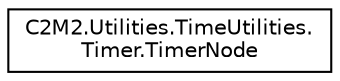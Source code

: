 digraph "Graphical Class Hierarchy"
{
 // LATEX_PDF_SIZE
  edge [fontname="Helvetica",fontsize="10",labelfontname="Helvetica",labelfontsize="10"];
  node [fontname="Helvetica",fontsize="10",shape=record];
  rankdir="LR";
  Node0 [label="C2M2.Utilities.TimeUtilities.\lTimer.TimerNode",height=0.2,width=0.4,color="black", fillcolor="white", style="filled",URL="$d1/d2d/struct_c2_m2_1_1_utilities_1_1_time_utilities_1_1_timer_1_1_timer_node.html",tooltip=" "];
}
